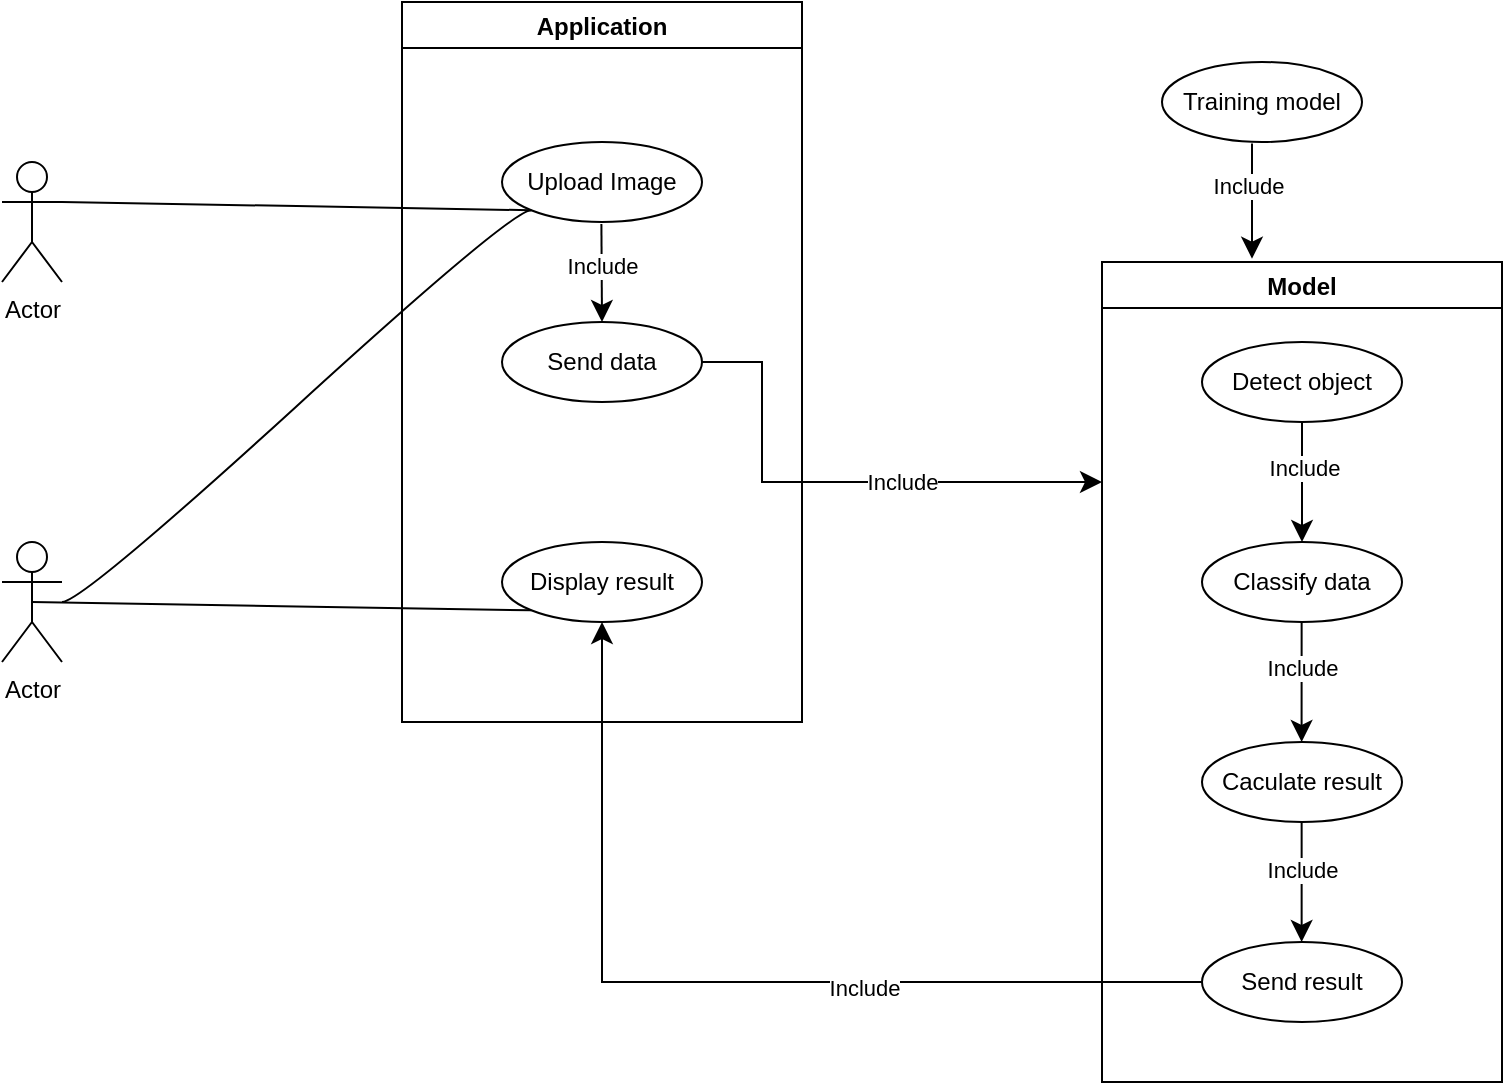 <mxfile version="22.0.8" type="github">
  <diagram name="Trang-1" id="r3ki_skFEYx6gNRNzWEW">
    <mxGraphModel dx="1095" dy="1212" grid="1" gridSize="10" guides="1" tooltips="1" connect="1" arrows="1" fold="1" page="1" pageScale="1" pageWidth="2339" pageHeight="3300" math="0" shadow="0">
      <root>
        <mxCell id="0" />
        <mxCell id="1" parent="0" />
        <mxCell id="7NexgymvOIOYDa4Aj6Ho-1" value="Actor" style="shape=umlActor;verticalLabelPosition=bottom;verticalAlign=top;html=1;outlineConnect=0;" vertex="1" parent="1">
          <mxGeometry x="150" y="190" width="30" height="60" as="geometry" />
        </mxCell>
        <mxCell id="7NexgymvOIOYDa4Aj6Ho-2" value="Actor" style="shape=umlActor;verticalLabelPosition=bottom;verticalAlign=top;html=1;outlineConnect=0;" vertex="1" parent="1">
          <mxGeometry x="150" y="380" width="30" height="60" as="geometry" />
        </mxCell>
        <mxCell id="7NexgymvOIOYDa4Aj6Ho-3" value="Application" style="swimlane;" vertex="1" parent="1">
          <mxGeometry x="350" y="110" width="200" height="360" as="geometry" />
        </mxCell>
        <mxCell id="7NexgymvOIOYDa4Aj6Ho-5" value="Upload Image" style="ellipse;whiteSpace=wrap;html=1;align=center;newEdgeStyle={&quot;edgeStyle&quot;:&quot;entityRelationEdgeStyle&quot;,&quot;startArrow&quot;:&quot;none&quot;,&quot;endArrow&quot;:&quot;none&quot;,&quot;segment&quot;:10,&quot;curved&quot;:1,&quot;sourcePerimeterSpacing&quot;:0,&quot;targetPerimeterSpacing&quot;:0};treeFolding=1;treeMoving=1;" vertex="1" parent="7NexgymvOIOYDa4Aj6Ho-3">
          <mxGeometry x="50" y="70" width="100" height="40" as="geometry" />
        </mxCell>
        <mxCell id="7NexgymvOIOYDa4Aj6Ho-6" value="Send data" style="ellipse;whiteSpace=wrap;html=1;align=center;newEdgeStyle={&quot;edgeStyle&quot;:&quot;entityRelationEdgeStyle&quot;,&quot;startArrow&quot;:&quot;none&quot;,&quot;endArrow&quot;:&quot;none&quot;,&quot;segment&quot;:10,&quot;curved&quot;:1,&quot;sourcePerimeterSpacing&quot;:0,&quot;targetPerimeterSpacing&quot;:0};treeFolding=1;treeMoving=1;" vertex="1" parent="7NexgymvOIOYDa4Aj6Ho-3">
          <mxGeometry x="50" y="160" width="100" height="40" as="geometry" />
        </mxCell>
        <mxCell id="7NexgymvOIOYDa4Aj6Ho-7" value="Display result" style="ellipse;whiteSpace=wrap;html=1;align=center;newEdgeStyle={&quot;edgeStyle&quot;:&quot;entityRelationEdgeStyle&quot;,&quot;startArrow&quot;:&quot;none&quot;,&quot;endArrow&quot;:&quot;none&quot;,&quot;segment&quot;:10,&quot;curved&quot;:1,&quot;sourcePerimeterSpacing&quot;:0,&quot;targetPerimeterSpacing&quot;:0};treeFolding=1;treeMoving=1;" vertex="1" parent="7NexgymvOIOYDa4Aj6Ho-3">
          <mxGeometry x="50" y="270" width="100" height="40" as="geometry" />
        </mxCell>
        <mxCell id="7NexgymvOIOYDa4Aj6Ho-11" value="" style="edgeStyle=segmentEdgeStyle;endArrow=classic;html=1;curved=0;rounded=0;endSize=8;startSize=8;entryX=0.5;entryY=0;entryDx=0;entryDy=0;exitX=0.497;exitY=1.024;exitDx=0;exitDy=0;exitPerimeter=0;" edge="1" parent="7NexgymvOIOYDa4Aj6Ho-3" source="7NexgymvOIOYDa4Aj6Ho-5" target="7NexgymvOIOYDa4Aj6Ho-6">
          <mxGeometry width="50" height="50" relative="1" as="geometry">
            <mxPoint x="190" y="330" as="sourcePoint" />
            <mxPoint x="240" y="280" as="targetPoint" />
          </mxGeometry>
        </mxCell>
        <mxCell id="7NexgymvOIOYDa4Aj6Ho-28" value="Include" style="edgeLabel;html=1;align=center;verticalAlign=middle;resizable=0;points=[];" vertex="1" connectable="0" parent="7NexgymvOIOYDa4Aj6Ho-11">
          <mxGeometry x="-0.142" relative="1" as="geometry">
            <mxPoint as="offset" />
          </mxGeometry>
        </mxCell>
        <mxCell id="7NexgymvOIOYDa4Aj6Ho-4" value="Model" style="swimlane;" vertex="1" parent="1">
          <mxGeometry x="700" y="240" width="200" height="410" as="geometry" />
        </mxCell>
        <mxCell id="7NexgymvOIOYDa4Aj6Ho-12" value="Detect object" style="ellipse;whiteSpace=wrap;html=1;align=center;newEdgeStyle={&quot;edgeStyle&quot;:&quot;entityRelationEdgeStyle&quot;,&quot;startArrow&quot;:&quot;none&quot;,&quot;endArrow&quot;:&quot;none&quot;,&quot;segment&quot;:10,&quot;curved&quot;:1,&quot;sourcePerimeterSpacing&quot;:0,&quot;targetPerimeterSpacing&quot;:0};treeFolding=1;treeMoving=1;" vertex="1" parent="7NexgymvOIOYDa4Aj6Ho-4">
          <mxGeometry x="50" y="40" width="100" height="40" as="geometry" />
        </mxCell>
        <mxCell id="7NexgymvOIOYDa4Aj6Ho-13" value="Classify data" style="ellipse;whiteSpace=wrap;html=1;align=center;newEdgeStyle={&quot;edgeStyle&quot;:&quot;entityRelationEdgeStyle&quot;,&quot;startArrow&quot;:&quot;none&quot;,&quot;endArrow&quot;:&quot;none&quot;,&quot;segment&quot;:10,&quot;curved&quot;:1,&quot;sourcePerimeterSpacing&quot;:0,&quot;targetPerimeterSpacing&quot;:0};treeFolding=1;treeMoving=1;" vertex="1" parent="7NexgymvOIOYDa4Aj6Ho-4">
          <mxGeometry x="50" y="140" width="100" height="40" as="geometry" />
        </mxCell>
        <mxCell id="7NexgymvOIOYDa4Aj6Ho-14" value="Caculate result" style="ellipse;whiteSpace=wrap;html=1;align=center;newEdgeStyle={&quot;edgeStyle&quot;:&quot;entityRelationEdgeStyle&quot;,&quot;startArrow&quot;:&quot;none&quot;,&quot;endArrow&quot;:&quot;none&quot;,&quot;segment&quot;:10,&quot;curved&quot;:1,&quot;sourcePerimeterSpacing&quot;:0,&quot;targetPerimeterSpacing&quot;:0};treeFolding=1;treeMoving=1;" vertex="1" parent="7NexgymvOIOYDa4Aj6Ho-4">
          <mxGeometry x="50" y="240" width="100" height="40" as="geometry" />
        </mxCell>
        <mxCell id="7NexgymvOIOYDa4Aj6Ho-15" value="Send result" style="ellipse;whiteSpace=wrap;html=1;align=center;newEdgeStyle={&quot;edgeStyle&quot;:&quot;entityRelationEdgeStyle&quot;,&quot;startArrow&quot;:&quot;none&quot;,&quot;endArrow&quot;:&quot;none&quot;,&quot;segment&quot;:10,&quot;curved&quot;:1,&quot;sourcePerimeterSpacing&quot;:0,&quot;targetPerimeterSpacing&quot;:0};treeFolding=1;treeMoving=1;" vertex="1" parent="7NexgymvOIOYDa4Aj6Ho-4">
          <mxGeometry x="50" y="340" width="100" height="40" as="geometry" />
        </mxCell>
        <mxCell id="7NexgymvOIOYDa4Aj6Ho-17" value="" style="edgeStyle=segmentEdgeStyle;endArrow=classic;html=1;curved=0;rounded=0;endSize=8;startSize=8;exitX=0.5;exitY=1;exitDx=0;exitDy=0;entryX=0.5;entryY=0;entryDx=0;entryDy=0;" edge="1" parent="7NexgymvOIOYDa4Aj6Ho-4" source="7NexgymvOIOYDa4Aj6Ho-12" target="7NexgymvOIOYDa4Aj6Ho-13">
          <mxGeometry width="50" height="50" relative="1" as="geometry">
            <mxPoint x="-80" y="220" as="sourcePoint" />
            <mxPoint x="-30" y="170" as="targetPoint" />
          </mxGeometry>
        </mxCell>
        <mxCell id="7NexgymvOIOYDa4Aj6Ho-23" value="Include" style="edgeLabel;html=1;align=center;verticalAlign=middle;resizable=0;points=[];" vertex="1" connectable="0" parent="7NexgymvOIOYDa4Aj6Ho-17">
          <mxGeometry x="-0.246" y="1" relative="1" as="geometry">
            <mxPoint as="offset" />
          </mxGeometry>
        </mxCell>
        <mxCell id="7NexgymvOIOYDa4Aj6Ho-18" value="" style="edgeStyle=segmentEdgeStyle;endArrow=classic;html=1;curved=0;rounded=0;endSize=8;startSize=8;exitX=0.5;exitY=1;exitDx=0;exitDy=0;entryX=0.5;entryY=0;entryDx=0;entryDy=0;" edge="1" parent="7NexgymvOIOYDa4Aj6Ho-4">
          <mxGeometry width="50" height="50" relative="1" as="geometry">
            <mxPoint x="99.82" y="180" as="sourcePoint" />
            <mxPoint x="99.82" y="240" as="targetPoint" />
            <Array as="points">
              <mxPoint x="99.82" y="229" />
              <mxPoint x="99.82" y="229" />
            </Array>
          </mxGeometry>
        </mxCell>
        <mxCell id="7NexgymvOIOYDa4Aj6Ho-24" value="Include" style="edgeLabel;html=1;align=center;verticalAlign=middle;resizable=0;points=[];" vertex="1" connectable="0" parent="7NexgymvOIOYDa4Aj6Ho-18">
          <mxGeometry x="-0.246" relative="1" as="geometry">
            <mxPoint as="offset" />
          </mxGeometry>
        </mxCell>
        <mxCell id="7NexgymvOIOYDa4Aj6Ho-19" value="" style="edgeStyle=segmentEdgeStyle;endArrow=classic;html=1;curved=0;rounded=0;endSize=8;startSize=8;exitX=0.5;exitY=1;exitDx=0;exitDy=0;entryX=0.5;entryY=0;entryDx=0;entryDy=0;" edge="1" parent="7NexgymvOIOYDa4Aj6Ho-4">
          <mxGeometry width="50" height="50" relative="1" as="geometry">
            <mxPoint x="99.82" y="280" as="sourcePoint" />
            <mxPoint x="99.82" y="340" as="targetPoint" />
          </mxGeometry>
        </mxCell>
        <mxCell id="7NexgymvOIOYDa4Aj6Ho-25" value="Include" style="edgeLabel;html=1;align=center;verticalAlign=middle;resizable=0;points=[];" vertex="1" connectable="0" parent="7NexgymvOIOYDa4Aj6Ho-19">
          <mxGeometry x="-0.204" relative="1" as="geometry">
            <mxPoint as="offset" />
          </mxGeometry>
        </mxCell>
        <mxCell id="7NexgymvOIOYDa4Aj6Ho-10" value="" style="edgeStyle=segmentEdgeStyle;endArrow=classic;html=1;curved=0;rounded=0;endSize=8;startSize=8;exitX=1;exitY=0.5;exitDx=0;exitDy=0;" edge="1" parent="1" source="7NexgymvOIOYDa4Aj6Ho-6">
          <mxGeometry width="50" height="50" relative="1" as="geometry">
            <mxPoint x="447" y="420" as="sourcePoint" />
            <mxPoint x="700" y="350" as="targetPoint" />
            <Array as="points">
              <mxPoint x="530" y="290" />
              <mxPoint x="530" y="350" />
              <mxPoint x="700" y="350" />
            </Array>
          </mxGeometry>
        </mxCell>
        <mxCell id="7NexgymvOIOYDa4Aj6Ho-27" value="Include" style="edgeLabel;html=1;align=center;verticalAlign=middle;resizable=0;points=[];" vertex="1" connectable="0" parent="7NexgymvOIOYDa4Aj6Ho-10">
          <mxGeometry x="0.231" relative="1" as="geometry">
            <mxPoint as="offset" />
          </mxGeometry>
        </mxCell>
        <mxCell id="7NexgymvOIOYDa4Aj6Ho-16" value="" style="edgeStyle=segmentEdgeStyle;endArrow=classic;html=1;curved=0;rounded=0;endSize=8;startSize=8;exitX=0;exitY=0.5;exitDx=0;exitDy=0;entryX=0.5;entryY=1;entryDx=0;entryDy=0;" edge="1" parent="1" source="7NexgymvOIOYDa4Aj6Ho-15" target="7NexgymvOIOYDa4Aj6Ho-7">
          <mxGeometry width="50" height="50" relative="1" as="geometry">
            <mxPoint x="570" y="600" as="sourcePoint" />
            <mxPoint x="620" y="550" as="targetPoint" />
          </mxGeometry>
        </mxCell>
        <mxCell id="7NexgymvOIOYDa4Aj6Ho-26" value="Include" style="edgeLabel;html=1;align=center;verticalAlign=middle;resizable=0;points=[];" vertex="1" connectable="0" parent="7NexgymvOIOYDa4Aj6Ho-16">
          <mxGeometry x="-0.294" y="3" relative="1" as="geometry">
            <mxPoint as="offset" />
          </mxGeometry>
        </mxCell>
        <mxCell id="7NexgymvOIOYDa4Aj6Ho-20" value="Training model" style="ellipse;whiteSpace=wrap;html=1;align=center;newEdgeStyle={&quot;edgeStyle&quot;:&quot;entityRelationEdgeStyle&quot;,&quot;startArrow&quot;:&quot;none&quot;,&quot;endArrow&quot;:&quot;none&quot;,&quot;segment&quot;:10,&quot;curved&quot;:1,&quot;sourcePerimeterSpacing&quot;:0,&quot;targetPerimeterSpacing&quot;:0};treeFolding=1;treeMoving=1;" vertex="1" parent="1">
          <mxGeometry x="730" y="140" width="100" height="40" as="geometry" />
        </mxCell>
        <mxCell id="7NexgymvOIOYDa4Aj6Ho-21" value="" style="edgeStyle=segmentEdgeStyle;endArrow=classic;html=1;curved=0;rounded=0;endSize=8;startSize=8;exitX=0.45;exitY=1.019;exitDx=0;exitDy=0;exitPerimeter=0;entryX=0.375;entryY=-0.004;entryDx=0;entryDy=0;entryPerimeter=0;" edge="1" parent="1" source="7NexgymvOIOYDa4Aj6Ho-20" target="7NexgymvOIOYDa4Aj6Ho-4">
          <mxGeometry width="50" height="50" relative="1" as="geometry">
            <mxPoint x="640" y="240" as="sourcePoint" />
            <mxPoint x="690" y="190" as="targetPoint" />
          </mxGeometry>
        </mxCell>
        <mxCell id="7NexgymvOIOYDa4Aj6Ho-22" value="Include" style="edgeLabel;html=1;align=center;verticalAlign=middle;resizable=0;points=[];" vertex="1" connectable="0" parent="7NexgymvOIOYDa4Aj6Ho-21">
          <mxGeometry x="-0.284" y="-2" relative="1" as="geometry">
            <mxPoint as="offset" />
          </mxGeometry>
        </mxCell>
        <mxCell id="7NexgymvOIOYDa4Aj6Ho-36" style="edgeStyle=entityRelationEdgeStyle;rounded=0;orthogonalLoop=1;jettySize=auto;html=1;startArrow=none;endArrow=none;segment=10;curved=1;sourcePerimeterSpacing=0;targetPerimeterSpacing=0;exitX=0;exitY=1;exitDx=0;exitDy=0;" edge="1" parent="1" source="7NexgymvOIOYDa4Aj6Ho-5" target="7NexgymvOIOYDa4Aj6Ho-2">
          <mxGeometry relative="1" as="geometry" />
        </mxCell>
        <mxCell id="7NexgymvOIOYDa4Aj6Ho-37" style="edgeStyle=entityRelationEdgeStyle;rounded=0;orthogonalLoop=1;jettySize=auto;html=1;startArrow=none;endArrow=none;segment=10;curved=1;sourcePerimeterSpacing=0;targetPerimeterSpacing=0;exitX=0;exitY=1;exitDx=0;exitDy=0;entryX=1;entryY=0.333;entryDx=0;entryDy=0;entryPerimeter=0;" edge="1" parent="1" source="7NexgymvOIOYDa4Aj6Ho-5" target="7NexgymvOIOYDa4Aj6Ho-1">
          <mxGeometry relative="1" as="geometry" />
        </mxCell>
        <mxCell id="7NexgymvOIOYDa4Aj6Ho-38" style="edgeStyle=entityRelationEdgeStyle;rounded=0;orthogonalLoop=1;jettySize=auto;html=1;startArrow=none;endArrow=none;segment=10;curved=1;sourcePerimeterSpacing=0;targetPerimeterSpacing=0;exitX=0;exitY=1;exitDx=0;exitDy=0;entryX=0.5;entryY=0.5;entryDx=0;entryDy=0;entryPerimeter=0;" edge="1" parent="1" source="7NexgymvOIOYDa4Aj6Ho-7" target="7NexgymvOIOYDa4Aj6Ho-2">
          <mxGeometry relative="1" as="geometry" />
        </mxCell>
      </root>
    </mxGraphModel>
  </diagram>
</mxfile>
